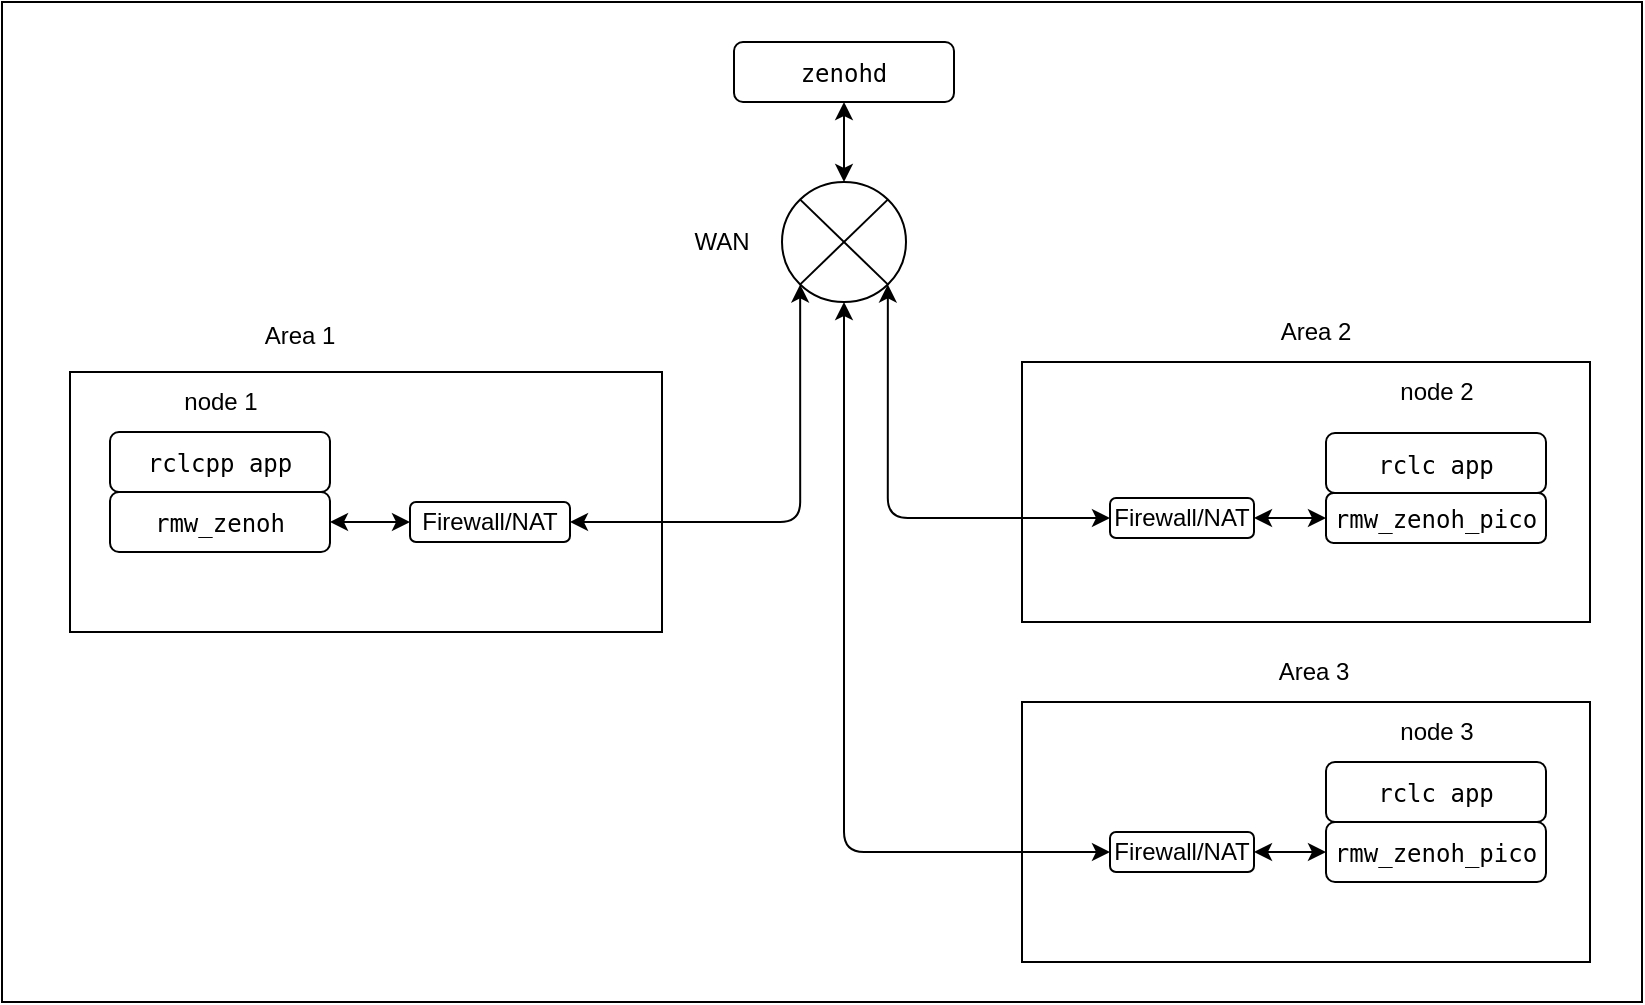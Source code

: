 <mxfile>
    <diagram id="frKHMyflHd5AtAEwA8U6" name="ページ1">
        <mxGraphModel dx="609" dy="1095" grid="1" gridSize="10" guides="1" tooltips="1" connect="1" arrows="1" fold="1" page="1" pageScale="1" pageWidth="827" pageHeight="1169" math="0" shadow="0">
            <root>
                <mxCell id="0"/>
                <mxCell id="1" parent="0"/>
                <mxCell id="177" value="" style="rounded=0;whiteSpace=wrap;html=1;" parent="1" vertex="1">
                    <mxGeometry width="820" height="500" as="geometry"/>
                </mxCell>
                <mxCell id="33" value="" style="rounded=0;whiteSpace=wrap;html=1;" parent="1" vertex="1">
                    <mxGeometry x="510" y="350" width="284" height="130" as="geometry"/>
                </mxCell>
                <mxCell id="32" value="" style="rounded=0;whiteSpace=wrap;html=1;" parent="1" vertex="1">
                    <mxGeometry x="510" y="180" width="284" height="130" as="geometry"/>
                </mxCell>
                <mxCell id="25" value="" style="rounded=0;whiteSpace=wrap;html=1;" parent="1" vertex="1">
                    <mxGeometry x="34" y="185" width="296" height="130" as="geometry"/>
                </mxCell>
                <mxCell id="2" value="&lt;div style=&quot;background-color: rgb(255, 255, 255); font-family: &amp;quot;Droid Sans Mono&amp;quot;, &amp;quot;monospace&amp;quot;, monospace; line-height: 16px; white-space: pre;&quot;&gt;&lt;span&gt;&lt;font style=&quot;color: rgb(0, 0, 0);&quot;&gt;rclcpp app&lt;/font&gt;&lt;/span&gt;&lt;/div&gt;" style="rounded=1;whiteSpace=wrap;html=1;" parent="1" vertex="1">
                    <mxGeometry x="54" y="215" width="110" height="30" as="geometry"/>
                </mxCell>
                <mxCell id="48" style="edgeStyle=none;html=1;exitX=1;exitY=0.5;exitDx=0;exitDy=0;entryX=0;entryY=0.5;entryDx=0;entryDy=0;startArrow=classic;startFill=1;" parent="1" source="3" target="17" edge="1">
                    <mxGeometry relative="1" as="geometry"/>
                </mxCell>
                <mxCell id="3" value="&lt;div style=&quot;background-color: rgb(255, 255, 255); font-family: &amp;quot;Droid Sans Mono&amp;quot;, &amp;quot;monospace&amp;quot;, monospace; line-height: 16px; white-space: pre;&quot;&gt;&lt;font color=&quot;#000000&quot;&gt;rmw_zenoh&lt;/font&gt;&lt;/div&gt;" style="rounded=1;whiteSpace=wrap;html=1;" parent="1" vertex="1">
                    <mxGeometry x="54" y="245" width="110" height="30" as="geometry"/>
                </mxCell>
                <mxCell id="4" value="&lt;div style=&quot;background-color: rgb(255, 255, 255); font-family: &amp;quot;Droid Sans Mono&amp;quot;, &amp;quot;monospace&amp;quot;, monospace; line-height: 16px; white-space: pre;&quot;&gt;&lt;font color=&quot;#000000&quot;&gt;zenohd&lt;/font&gt;&lt;/div&gt;" style="rounded=1;whiteSpace=wrap;html=1;" parent="1" vertex="1">
                    <mxGeometry x="366" y="20" width="110" height="30" as="geometry"/>
                </mxCell>
                <mxCell id="5" value="&lt;div style=&quot;background-color: rgb(255, 255, 255); font-family: &amp;quot;Droid Sans Mono&amp;quot;, &amp;quot;monospace&amp;quot;, monospace; line-height: 16px; white-space: pre;&quot;&gt;&lt;span&gt;&lt;font style=&quot;color: rgb(0, 0, 0);&quot;&gt;rclc app&lt;/font&gt;&lt;/span&gt;&lt;/div&gt;" style="rounded=1;whiteSpace=wrap;html=1;" parent="1" vertex="1">
                    <mxGeometry x="662" y="215.5" width="110" height="30" as="geometry"/>
                </mxCell>
                <mxCell id="6" value="&lt;div style=&quot;background-color: rgb(255, 255, 255); font-family: &amp;quot;Droid Sans Mono&amp;quot;, &amp;quot;monospace&amp;quot;, monospace; line-height: 16px; white-space: pre;&quot;&gt;&lt;font color=&quot;#000000&quot;&gt;rmw_zenoh_pico&lt;/font&gt;&lt;/div&gt;" style="rounded=1;whiteSpace=wrap;html=1;" parent="1" vertex="1">
                    <mxGeometry x="662" y="245.5" width="110" height="25" as="geometry"/>
                </mxCell>
                <mxCell id="7" value="node 1" style="text;html=1;align=center;verticalAlign=middle;resizable=0;points=[];autosize=1;strokeColor=none;fillColor=none;" parent="1" vertex="1">
                    <mxGeometry x="79" y="185" width="60" height="30" as="geometry"/>
                </mxCell>
                <mxCell id="8" value="node 2" style="text;html=1;align=center;verticalAlign=middle;resizable=0;points=[];autosize=1;strokeColor=none;fillColor=none;" parent="1" vertex="1">
                    <mxGeometry x="687" y="180" width="60" height="30" as="geometry"/>
                </mxCell>
                <mxCell id="9" value="&lt;div style=&quot;background-color: rgb(255, 255, 255); font-family: &amp;quot;Droid Sans Mono&amp;quot;, &amp;quot;monospace&amp;quot;, monospace; line-height: 16px; white-space: pre;&quot;&gt;&lt;span&gt;&lt;font style=&quot;color: rgb(0, 0, 0);&quot;&gt;rclc app&lt;/font&gt;&lt;/span&gt;&lt;/div&gt;" style="rounded=1;whiteSpace=wrap;html=1;" parent="1" vertex="1">
                    <mxGeometry x="662" y="380" width="110" height="30" as="geometry"/>
                </mxCell>
                <mxCell id="10" value="&lt;div style=&quot;background-color: rgb(255, 255, 255); font-family: &amp;quot;Droid Sans Mono&amp;quot;, &amp;quot;monospace&amp;quot;, monospace; line-height: 16px; white-space: pre;&quot;&gt;&lt;font color=&quot;#000000&quot;&gt;rmw_zenoh_pico&lt;/font&gt;&lt;/div&gt;" style="rounded=1;whiteSpace=wrap;html=1;" parent="1" vertex="1">
                    <mxGeometry x="662" y="410" width="110" height="30" as="geometry"/>
                </mxCell>
                <mxCell id="11" value="node 3" style="text;html=1;align=center;verticalAlign=middle;resizable=0;points=[];autosize=1;strokeColor=none;fillColor=none;" parent="1" vertex="1">
                    <mxGeometry x="687" y="350" width="60" height="30" as="geometry"/>
                </mxCell>
                <mxCell id="31" style="edgeStyle=none;html=1;exitX=0.5;exitY=0;exitDx=0;exitDy=0;entryX=0.5;entryY=1;entryDx=0;entryDy=0;startArrow=classic;startFill=1;" parent="1" source="16" target="4" edge="1">
                    <mxGeometry relative="1" as="geometry"/>
                </mxCell>
                <mxCell id="16" value="" style="shape=sumEllipse;perimeter=ellipsePerimeter;whiteSpace=wrap;html=1;backgroundOutline=1;" parent="1" vertex="1">
                    <mxGeometry x="390" y="90" width="62" height="60" as="geometry"/>
                </mxCell>
                <mxCell id="47" style="edgeStyle=orthogonalEdgeStyle;html=1;exitX=1;exitY=0.5;exitDx=0;exitDy=0;entryX=0;entryY=1;entryDx=0;entryDy=0;startArrow=classic;startFill=1;" parent="1" source="17" target="16" edge="1">
                    <mxGeometry relative="1" as="geometry">
                        <mxPoint x="344" y="258" as="sourcePoint"/>
                    </mxGeometry>
                </mxCell>
                <mxCell id="17" value="Firewall/NAT" style="rounded=1;whiteSpace=wrap;html=1;" parent="1" vertex="1">
                    <mxGeometry x="204" y="250" width="80" height="20" as="geometry"/>
                </mxCell>
                <mxCell id="41" style="edgeStyle=none;html=1;exitX=1;exitY=0.5;exitDx=0;exitDy=0;startArrow=classic;startFill=1;" parent="1" source="19" target="6" edge="1">
                    <mxGeometry relative="1" as="geometry"/>
                </mxCell>
                <mxCell id="46" style="edgeStyle=orthogonalEdgeStyle;html=1;exitX=0;exitY=0.5;exitDx=0;exitDy=0;entryX=1;entryY=1;entryDx=0;entryDy=0;startArrow=classic;startFill=1;" parent="1" source="19" target="16" edge="1">
                    <mxGeometry relative="1" as="geometry"/>
                </mxCell>
                <mxCell id="19" value="Firewall/NAT" style="rounded=1;whiteSpace=wrap;html=1;" parent="1" vertex="1">
                    <mxGeometry x="554" y="248" width="72" height="20" as="geometry"/>
                </mxCell>
                <mxCell id="27" value="Area 1" style="text;html=1;align=center;verticalAlign=middle;whiteSpace=wrap;rounded=0;" parent="1" vertex="1">
                    <mxGeometry x="119" y="152" width="60" height="30" as="geometry"/>
                </mxCell>
                <mxCell id="29" style="edgeStyle=orthogonalEdgeStyle;html=1;exitX=0;exitY=0.5;exitDx=0;exitDy=0;startArrow=classic;startFill=1;" parent="1" source="28" target="16" edge="1">
                    <mxGeometry relative="1" as="geometry"/>
                </mxCell>
                <mxCell id="44" style="edgeStyle=none;html=1;exitX=1;exitY=0.5;exitDx=0;exitDy=0;entryX=0;entryY=0.5;entryDx=0;entryDy=0;startArrow=classic;startFill=1;" parent="1" source="28" target="10" edge="1">
                    <mxGeometry relative="1" as="geometry"/>
                </mxCell>
                <mxCell id="28" value="Firewall/NAT" style="rounded=1;whiteSpace=wrap;html=1;" parent="1" vertex="1">
                    <mxGeometry x="554" y="415" width="72" height="20" as="geometry"/>
                </mxCell>
                <mxCell id="34" value="Area 2" style="text;html=1;align=center;verticalAlign=middle;whiteSpace=wrap;rounded=0;" parent="1" vertex="1">
                    <mxGeometry x="627" y="150" width="60" height="30" as="geometry"/>
                </mxCell>
                <mxCell id="35" value="Area 3" style="text;html=1;align=center;verticalAlign=middle;whiteSpace=wrap;rounded=0;" parent="1" vertex="1">
                    <mxGeometry x="626" y="320" width="60" height="30" as="geometry"/>
                </mxCell>
                <mxCell id="176" value="WAN" style="text;html=1;align=center;verticalAlign=middle;whiteSpace=wrap;rounded=0;" parent="1" vertex="1">
                    <mxGeometry x="330" y="105" width="60" height="30" as="geometry"/>
                </mxCell>
            </root>
        </mxGraphModel>
    </diagram>
</mxfile>